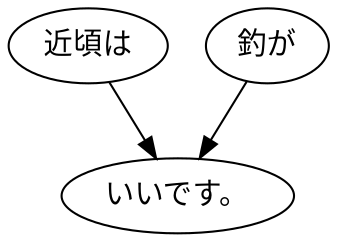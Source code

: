 digraph graph8940 {
	node0 [label="近頃は"];
	node1 [label="釣が"];
	node2 [label="いいです。"];
	node0 -> node2;
	node1 -> node2;
}
